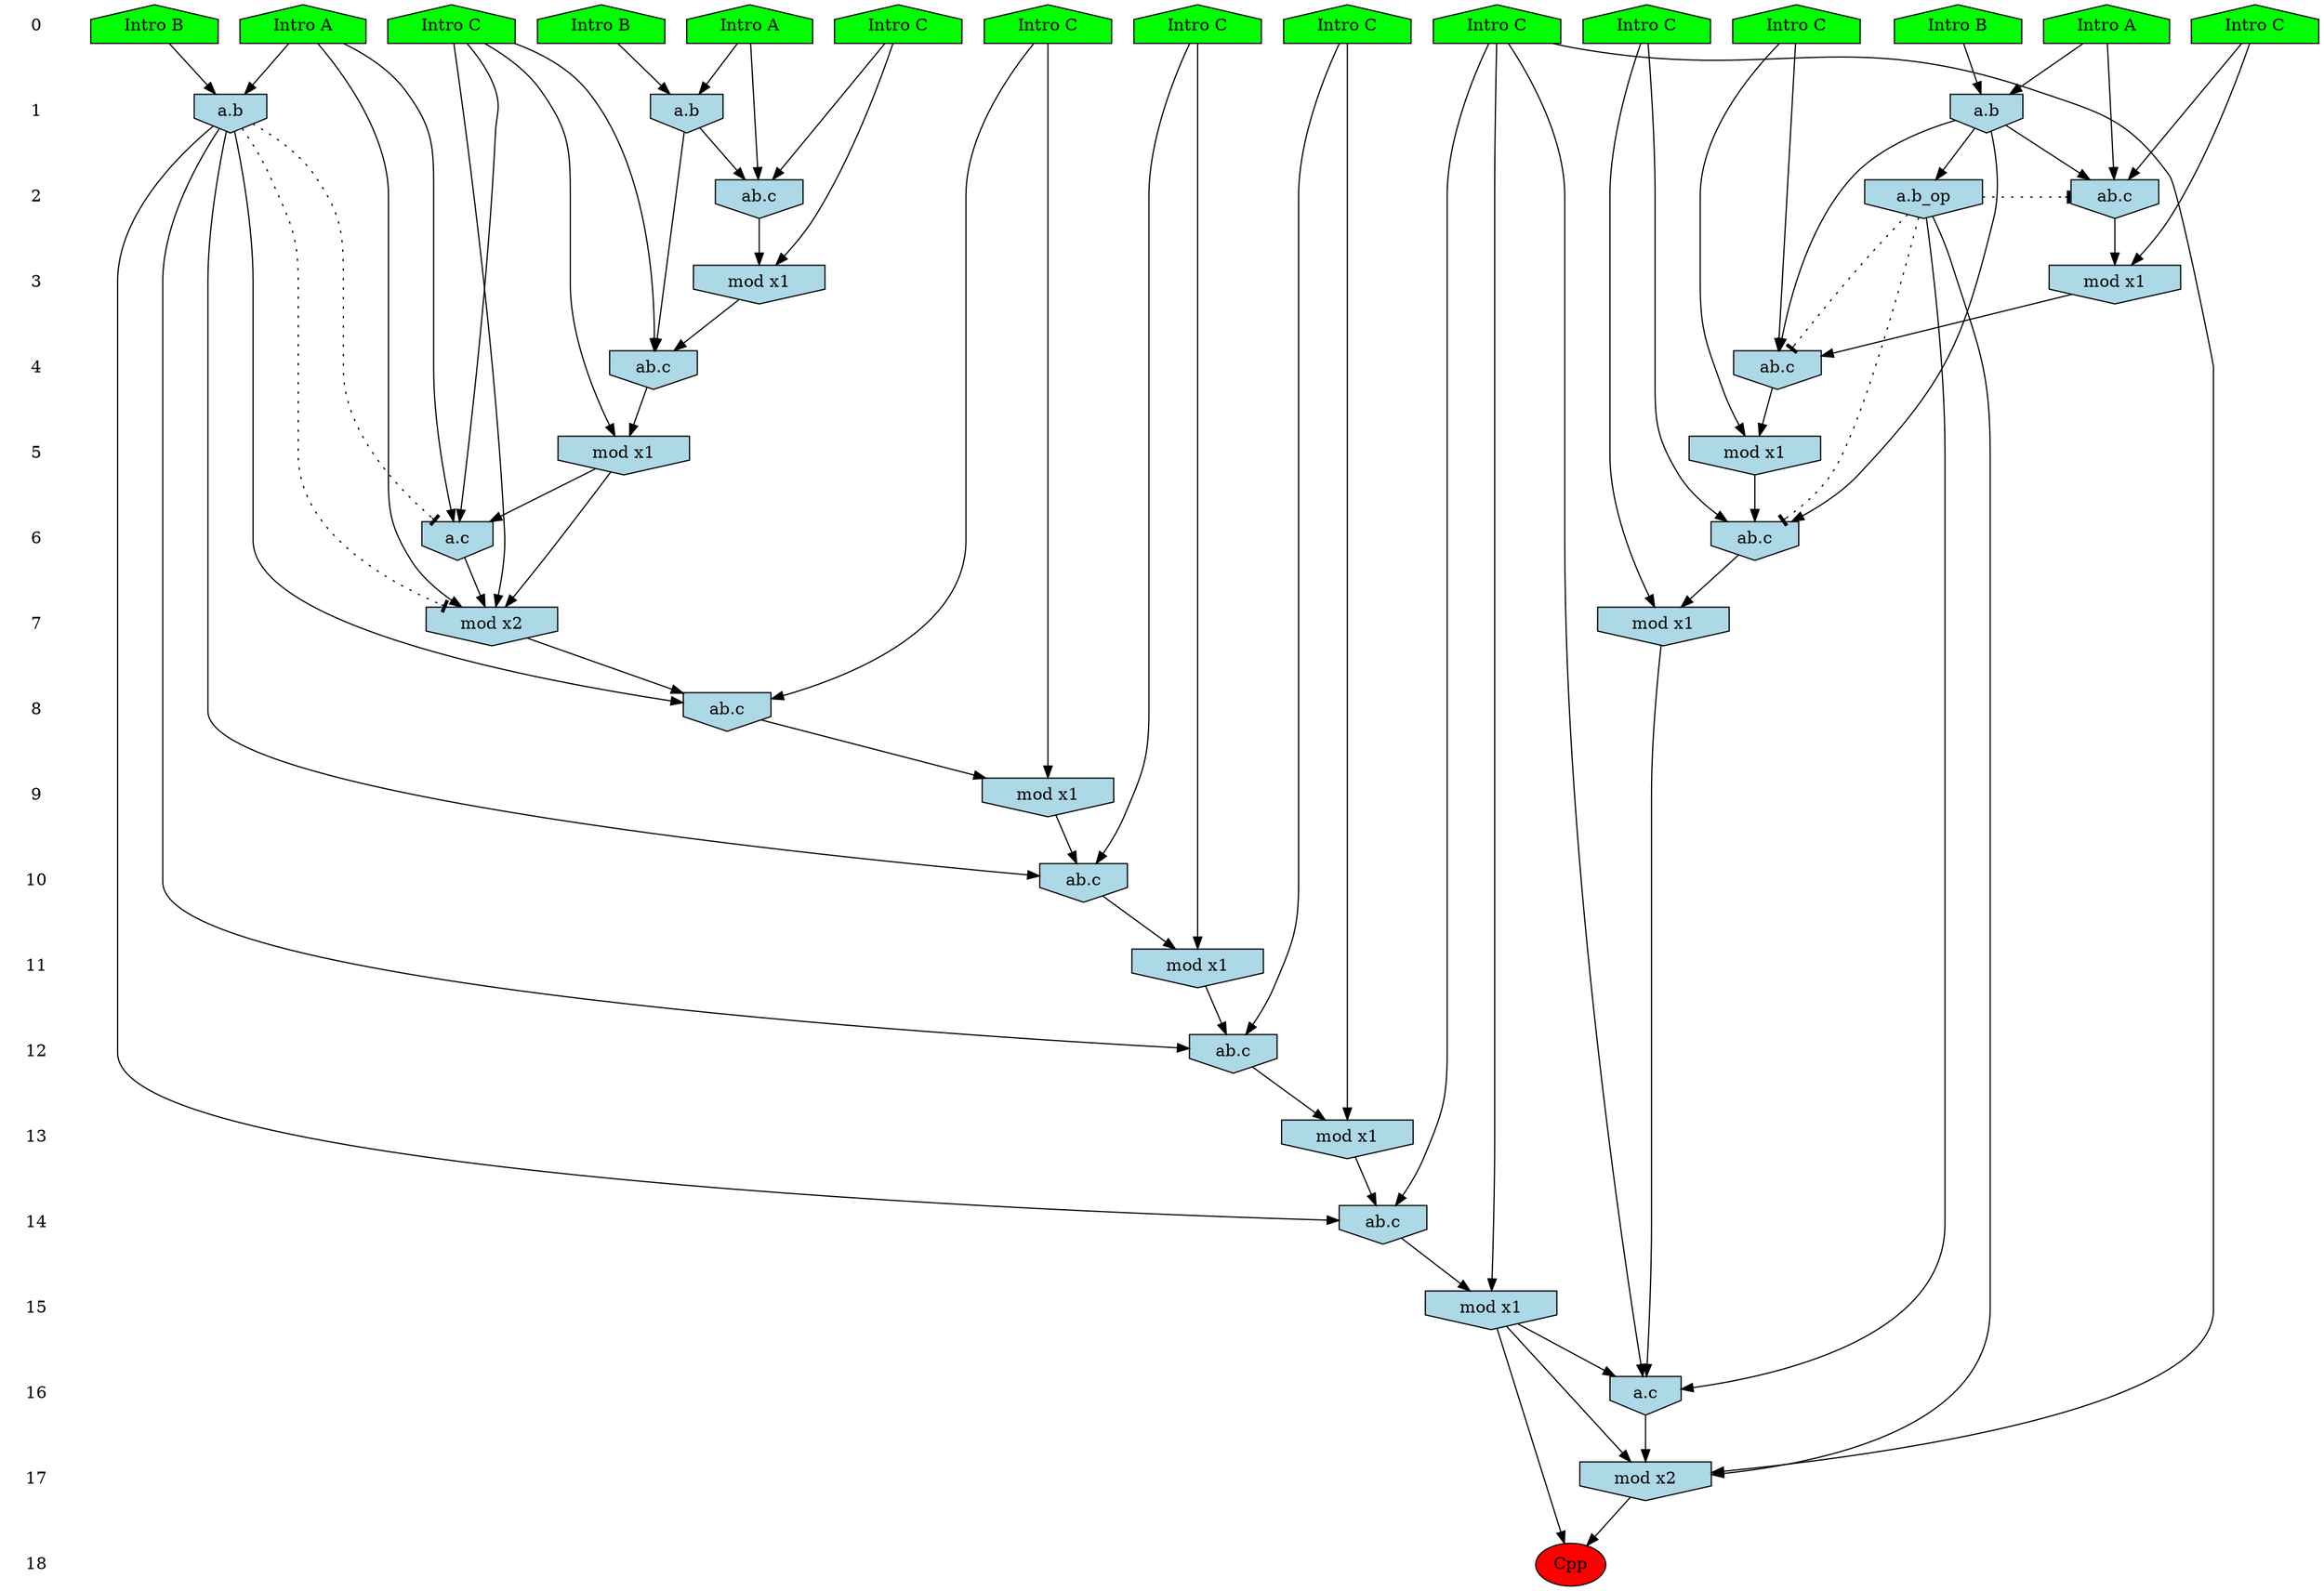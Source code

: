 /* Compression of 1 causal flows obtained in average at 2.023428E+01 t.u */
/* Compressed causal flows were: [3748] */
digraph G{
 ranksep=.5 ; 
{ rank = same ; "0" [shape=plaintext] ; node_1 [label ="Intro B", shape=house, style=filled, fillcolor=green] ;
node_2 [label ="Intro A", shape=house, style=filled, fillcolor=green] ;
node_3 [label ="Intro B", shape=house, style=filled, fillcolor=green] ;
node_4 [label ="Intro A", shape=house, style=filled, fillcolor=green] ;
node_5 [label ="Intro A", shape=house, style=filled, fillcolor=green] ;
node_6 [label ="Intro B", shape=house, style=filled, fillcolor=green] ;
node_7 [label ="Intro C", shape=house, style=filled, fillcolor=green] ;
node_8 [label ="Intro C", shape=house, style=filled, fillcolor=green] ;
node_9 [label ="Intro C", shape=house, style=filled, fillcolor=green] ;
node_10 [label ="Intro C", shape=house, style=filled, fillcolor=green] ;
node_11 [label ="Intro C", shape=house, style=filled, fillcolor=green] ;
node_12 [label ="Intro C", shape=house, style=filled, fillcolor=green] ;
node_13 [label ="Intro C", shape=house, style=filled, fillcolor=green] ;
node_14 [label ="Intro C", shape=house, style=filled, fillcolor=green] ;
node_15 [label ="Intro C", shape=house, style=filled, fillcolor=green] ;
}
{ rank = same ; "1" [shape=plaintext] ; node_16 [label="a.b", shape=invhouse, style=filled, fillcolor = lightblue] ;
node_19 [label="a.b", shape=invhouse, style=filled, fillcolor = lightblue] ;
node_28 [label="a.b", shape=invhouse, style=filled, fillcolor = lightblue] ;
}
{ rank = same ; "2" [shape=plaintext] ; node_17 [label="ab.c", shape=invhouse, style=filled, fillcolor = lightblue] ;
node_20 [label="ab.c", shape=invhouse, style=filled, fillcolor = lightblue] ;
node_31 [label="a.b_op", shape=invhouse, style=filled, fillcolor = lightblue] ;
}
{ rank = same ; "3" [shape=plaintext] ; node_18 [label="mod x1", shape=invhouse, style=filled, fillcolor = lightblue] ;
node_23 [label="mod x1", shape=invhouse, style=filled, fillcolor = lightblue] ;
}
{ rank = same ; "4" [shape=plaintext] ; node_21 [label="ab.c", shape=invhouse, style=filled, fillcolor = lightblue] ;
node_24 [label="ab.c", shape=invhouse, style=filled, fillcolor = lightblue] ;
}
{ rank = same ; "5" [shape=plaintext] ; node_22 [label="mod x1", shape=invhouse, style=filled, fillcolor = lightblue] ;
node_25 [label="mod x1", shape=invhouse, style=filled, fillcolor = lightblue] ;
}
{ rank = same ; "6" [shape=plaintext] ; node_26 [label="a.c", shape=invhouse, style=filled, fillcolor = lightblue] ;
node_30 [label="ab.c", shape=invhouse, style=filled, fillcolor = lightblue] ;
}
{ rank = same ; "7" [shape=plaintext] ; node_27 [label="mod x2", shape=invhouse, style=filled, fillcolor = lightblue] ;
node_33 [label="mod x1", shape=invhouse, style=filled, fillcolor = lightblue] ;
}
{ rank = same ; "8" [shape=plaintext] ; node_29 [label="ab.c", shape=invhouse, style=filled, fillcolor = lightblue] ;
}
{ rank = same ; "9" [shape=plaintext] ; node_32 [label="mod x1", shape=invhouse, style=filled, fillcolor = lightblue] ;
}
{ rank = same ; "10" [shape=plaintext] ; node_34 [label="ab.c", shape=invhouse, style=filled, fillcolor = lightblue] ;
}
{ rank = same ; "11" [shape=plaintext] ; node_35 [label="mod x1", shape=invhouse, style=filled, fillcolor = lightblue] ;
}
{ rank = same ; "12" [shape=plaintext] ; node_36 [label="ab.c", shape=invhouse, style=filled, fillcolor = lightblue] ;
}
{ rank = same ; "13" [shape=plaintext] ; node_37 [label="mod x1", shape=invhouse, style=filled, fillcolor = lightblue] ;
}
{ rank = same ; "14" [shape=plaintext] ; node_38 [label="ab.c", shape=invhouse, style=filled, fillcolor = lightblue] ;
}
{ rank = same ; "15" [shape=plaintext] ; node_39 [label="mod x1", shape=invhouse, style=filled, fillcolor = lightblue] ;
}
{ rank = same ; "16" [shape=plaintext] ; node_40 [label="a.c", shape=invhouse, style=filled, fillcolor = lightblue] ;
}
{ rank = same ; "17" [shape=plaintext] ; node_41 [label="mod x2", shape=invhouse, style=filled, fillcolor = lightblue] ;
}
{ rank = same ; "18" [shape=plaintext] ; node_42 [label ="Cpp", style=filled, fillcolor=red] ;
}
"0" -> "1" [style="invis"]; 
"1" -> "2" [style="invis"]; 
"2" -> "3" [style="invis"]; 
"3" -> "4" [style="invis"]; 
"4" -> "5" [style="invis"]; 
"5" -> "6" [style="invis"]; 
"6" -> "7" [style="invis"]; 
"7" -> "8" [style="invis"]; 
"8" -> "9" [style="invis"]; 
"9" -> "10" [style="invis"]; 
"10" -> "11" [style="invis"]; 
"11" -> "12" [style="invis"]; 
"12" -> "13" [style="invis"]; 
"13" -> "14" [style="invis"]; 
"14" -> "15" [style="invis"]; 
"15" -> "16" [style="invis"]; 
"16" -> "17" [style="invis"]; 
"17" -> "18" [style="invis"]; 
node_3 -> node_16
node_5 -> node_16
node_5 -> node_17
node_13 -> node_17
node_16 -> node_17
node_13 -> node_18
node_17 -> node_18
node_1 -> node_19
node_2 -> node_19
node_2 -> node_20
node_9 -> node_20
node_19 -> node_20
node_7 -> node_21
node_16 -> node_21
node_18 -> node_21
node_7 -> node_22
node_21 -> node_22
node_9 -> node_23
node_20 -> node_23
node_11 -> node_24
node_19 -> node_24
node_23 -> node_24
node_11 -> node_25
node_24 -> node_25
node_4 -> node_26
node_7 -> node_26
node_22 -> node_26
node_4 -> node_27
node_7 -> node_27
node_22 -> node_27
node_26 -> node_27
node_4 -> node_28
node_6 -> node_28
node_15 -> node_29
node_27 -> node_29
node_28 -> node_29
node_14 -> node_30
node_19 -> node_30
node_25 -> node_30
node_19 -> node_31
node_15 -> node_32
node_29 -> node_32
node_14 -> node_33
node_30 -> node_33
node_8 -> node_34
node_28 -> node_34
node_32 -> node_34
node_8 -> node_35
node_34 -> node_35
node_10 -> node_36
node_28 -> node_36
node_35 -> node_36
node_10 -> node_37
node_36 -> node_37
node_12 -> node_38
node_28 -> node_38
node_37 -> node_38
node_12 -> node_39
node_38 -> node_39
node_12 -> node_40
node_31 -> node_40
node_33 -> node_40
node_39 -> node_40
node_12 -> node_41
node_31 -> node_41
node_39 -> node_41
node_40 -> node_41
node_39 -> node_42
node_41 -> node_42
node_28 -> node_27 [style=dotted, arrowhead = tee] 
node_28 -> node_26 [style=dotted, arrowhead = tee] 
node_31 -> node_30 [style=dotted, arrowhead = tee] 
node_31 -> node_24 [style=dotted, arrowhead = tee] 
node_31 -> node_20 [style=dotted, arrowhead = tee] 
}
/*
 Dot generation time: 0.000193
*/